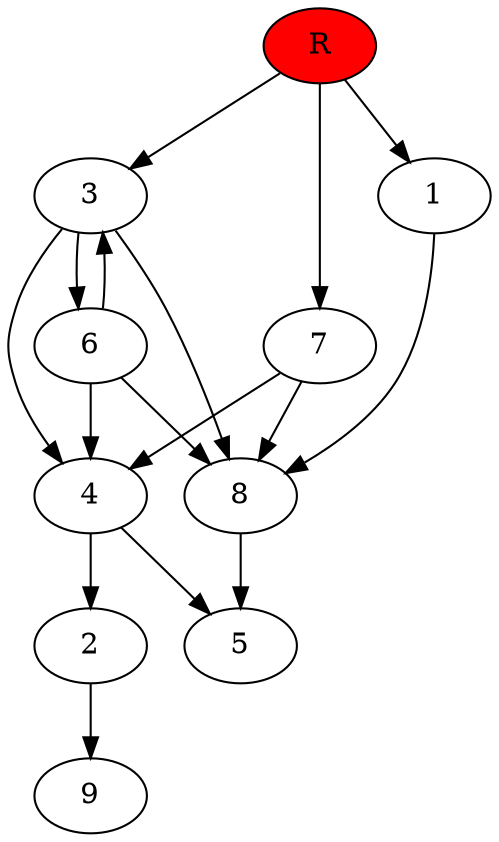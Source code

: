 digraph prb5351 {
	1
	2
	3
	4
	5
	6
	7
	8
	R [fillcolor="#ff0000" style=filled]
	1 -> 8
	2 -> 9
	3 -> 4
	3 -> 6
	3 -> 8
	4 -> 2
	4 -> 5
	6 -> 3
	6 -> 4
	6 -> 8
	7 -> 4
	7 -> 8
	8 -> 5
	R -> 1
	R -> 3
	R -> 7
}
